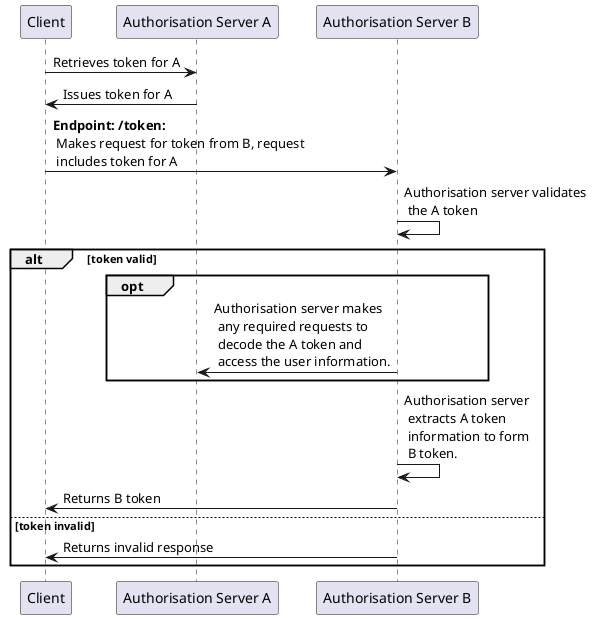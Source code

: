 @startuml

participant "Client" as client
participant "Authorisation Server A" as authorisation_server_a
participant "Authorisation Server B" as authorisation_server_b

client -> authorisation_server_a: Retrieves token for A
authorisation_server_a -> client: Issues token for A
client -> authorisation_server_b: **Endpoint: /token:** \n Makes request for token from B, request \n includes token for A 
authorisation_server_b -> authorisation_server_b: Authorisation server validates \n the A token
alt token valid
opt 
authorisation_server_b -> authorisation_server_a: Authorisation server makes \n any required requests to \n decode the A token and \n access the user information.
end
authorisation_server_b -> authorisation_server_b: Authorisation server \n extracts A token \n information to form \n B token.
authorisation_server_b -> client: Returns B token
else token invalid
authorisation_server_b -> client: Returns invalid response
end

@enduml